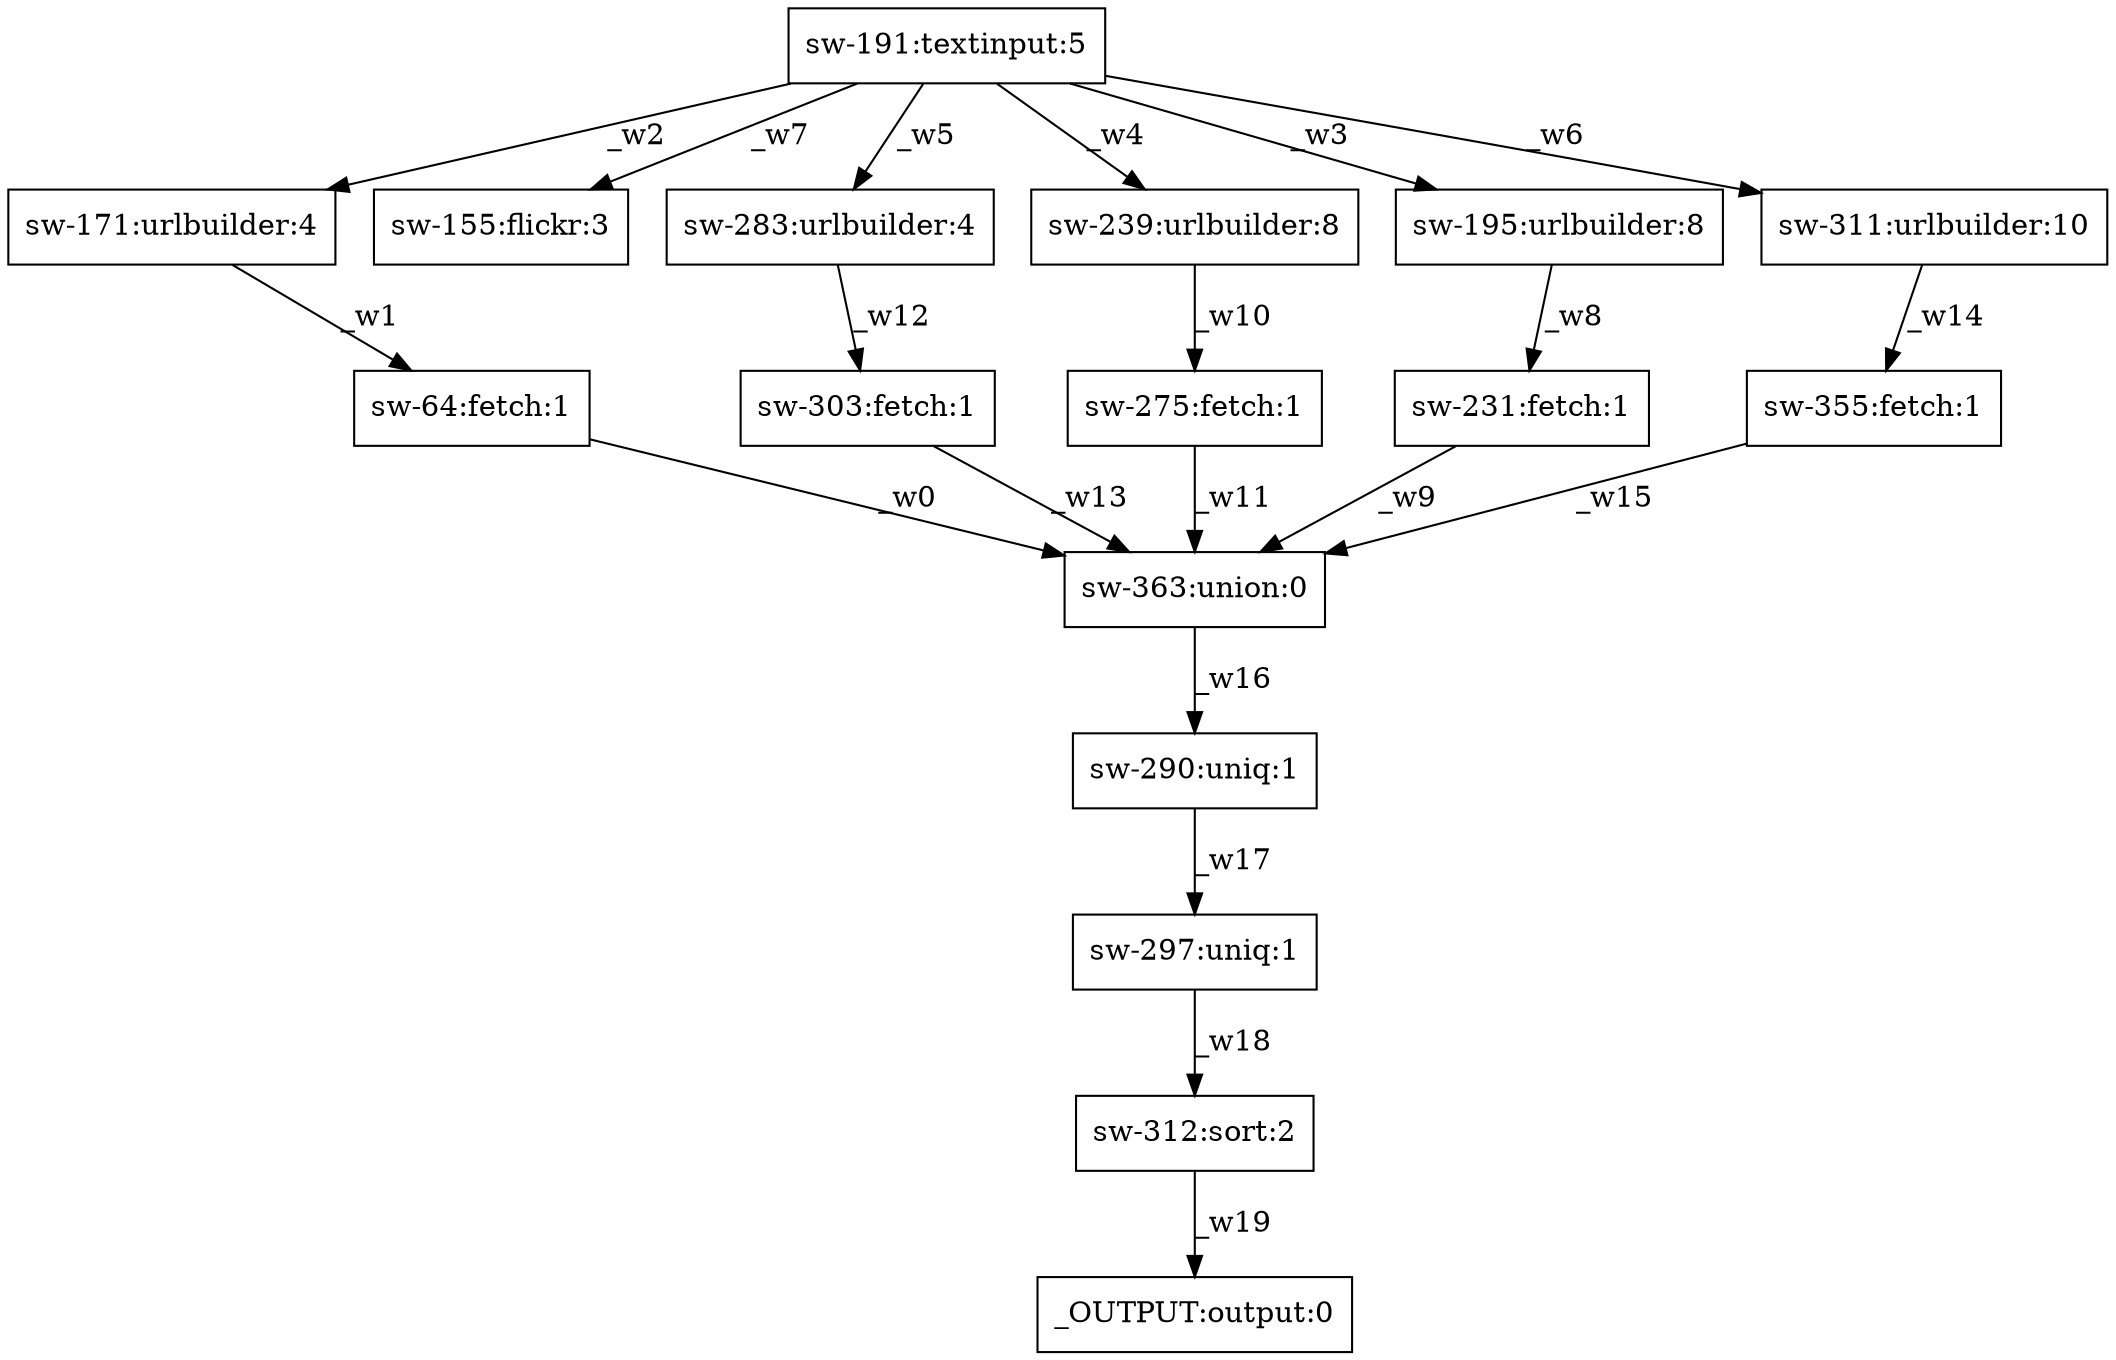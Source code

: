 digraph test1 { node [shape=box] "sw-363" [label="sw-363:union:0"];"sw-171" [label="sw-171:urlbuilder:4"];"sw-64" [label="sw-64:fetch:1"];"_OUTPUT" [label="_OUTPUT:output:0"];"sw-155" [label="sw-155:flickr:3"];"sw-283" [label="sw-283:urlbuilder:4"];"sw-303" [label="sw-303:fetch:1"];"sw-191" [label="sw-191:textinput:5"];"sw-297" [label="sw-297:uniq:1"];"sw-239" [label="sw-239:urlbuilder:8"];"sw-231" [label="sw-231:fetch:1"];"sw-195" [label="sw-195:urlbuilder:8"];"sw-275" [label="sw-275:fetch:1"];"sw-355" [label="sw-355:fetch:1"];"sw-311" [label="sw-311:urlbuilder:10"];"sw-290" [label="sw-290:uniq:1"];"sw-312" [label="sw-312:sort:2"];"sw-64" -> "sw-363" [label="_w0"];"sw-171" -> "sw-64" [label="_w1"];"sw-191" -> "sw-171" [label="_w2"];"sw-191" -> "sw-195" [label="_w3"];"sw-191" -> "sw-239" [label="_w4"];"sw-191" -> "sw-283" [label="_w5"];"sw-191" -> "sw-311" [label="_w6"];"sw-191" -> "sw-155" [label="_w7"];"sw-195" -> "sw-231" [label="_w8"];"sw-231" -> "sw-363" [label="_w9"];"sw-239" -> "sw-275" [label="_w10"];"sw-275" -> "sw-363" [label="_w11"];"sw-283" -> "sw-303" [label="_w12"];"sw-303" -> "sw-363" [label="_w13"];"sw-311" -> "sw-355" [label="_w14"];"sw-355" -> "sw-363" [label="_w15"];"sw-363" -> "sw-290" [label="_w16"];"sw-290" -> "sw-297" [label="_w17"];"sw-297" -> "sw-312" [label="_w18"];"sw-312" -> "_OUTPUT" [label="_w19"];}